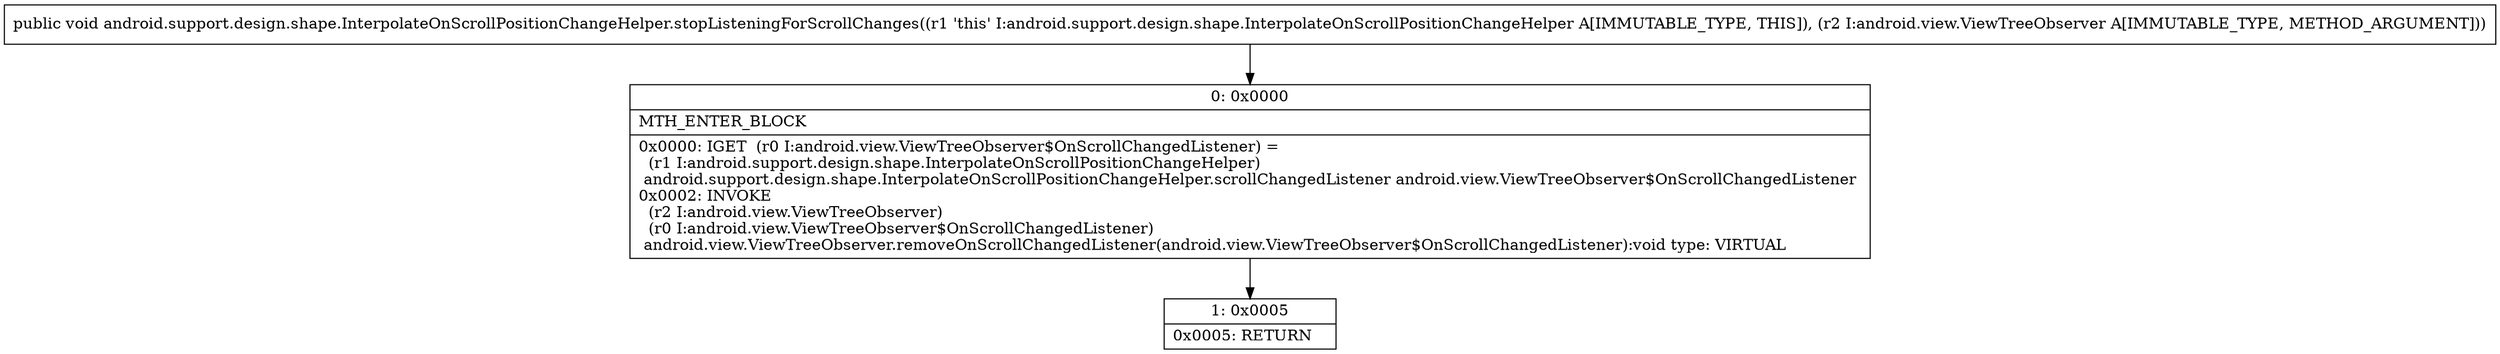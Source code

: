 digraph "CFG forandroid.support.design.shape.InterpolateOnScrollPositionChangeHelper.stopListeningForScrollChanges(Landroid\/view\/ViewTreeObserver;)V" {
Node_0 [shape=record,label="{0\:\ 0x0000|MTH_ENTER_BLOCK\l|0x0000: IGET  (r0 I:android.view.ViewTreeObserver$OnScrollChangedListener) = \l  (r1 I:android.support.design.shape.InterpolateOnScrollPositionChangeHelper)\l android.support.design.shape.InterpolateOnScrollPositionChangeHelper.scrollChangedListener android.view.ViewTreeObserver$OnScrollChangedListener \l0x0002: INVOKE  \l  (r2 I:android.view.ViewTreeObserver)\l  (r0 I:android.view.ViewTreeObserver$OnScrollChangedListener)\l android.view.ViewTreeObserver.removeOnScrollChangedListener(android.view.ViewTreeObserver$OnScrollChangedListener):void type: VIRTUAL \l}"];
Node_1 [shape=record,label="{1\:\ 0x0005|0x0005: RETURN   \l}"];
MethodNode[shape=record,label="{public void android.support.design.shape.InterpolateOnScrollPositionChangeHelper.stopListeningForScrollChanges((r1 'this' I:android.support.design.shape.InterpolateOnScrollPositionChangeHelper A[IMMUTABLE_TYPE, THIS]), (r2 I:android.view.ViewTreeObserver A[IMMUTABLE_TYPE, METHOD_ARGUMENT])) }"];
MethodNode -> Node_0;
Node_0 -> Node_1;
}

